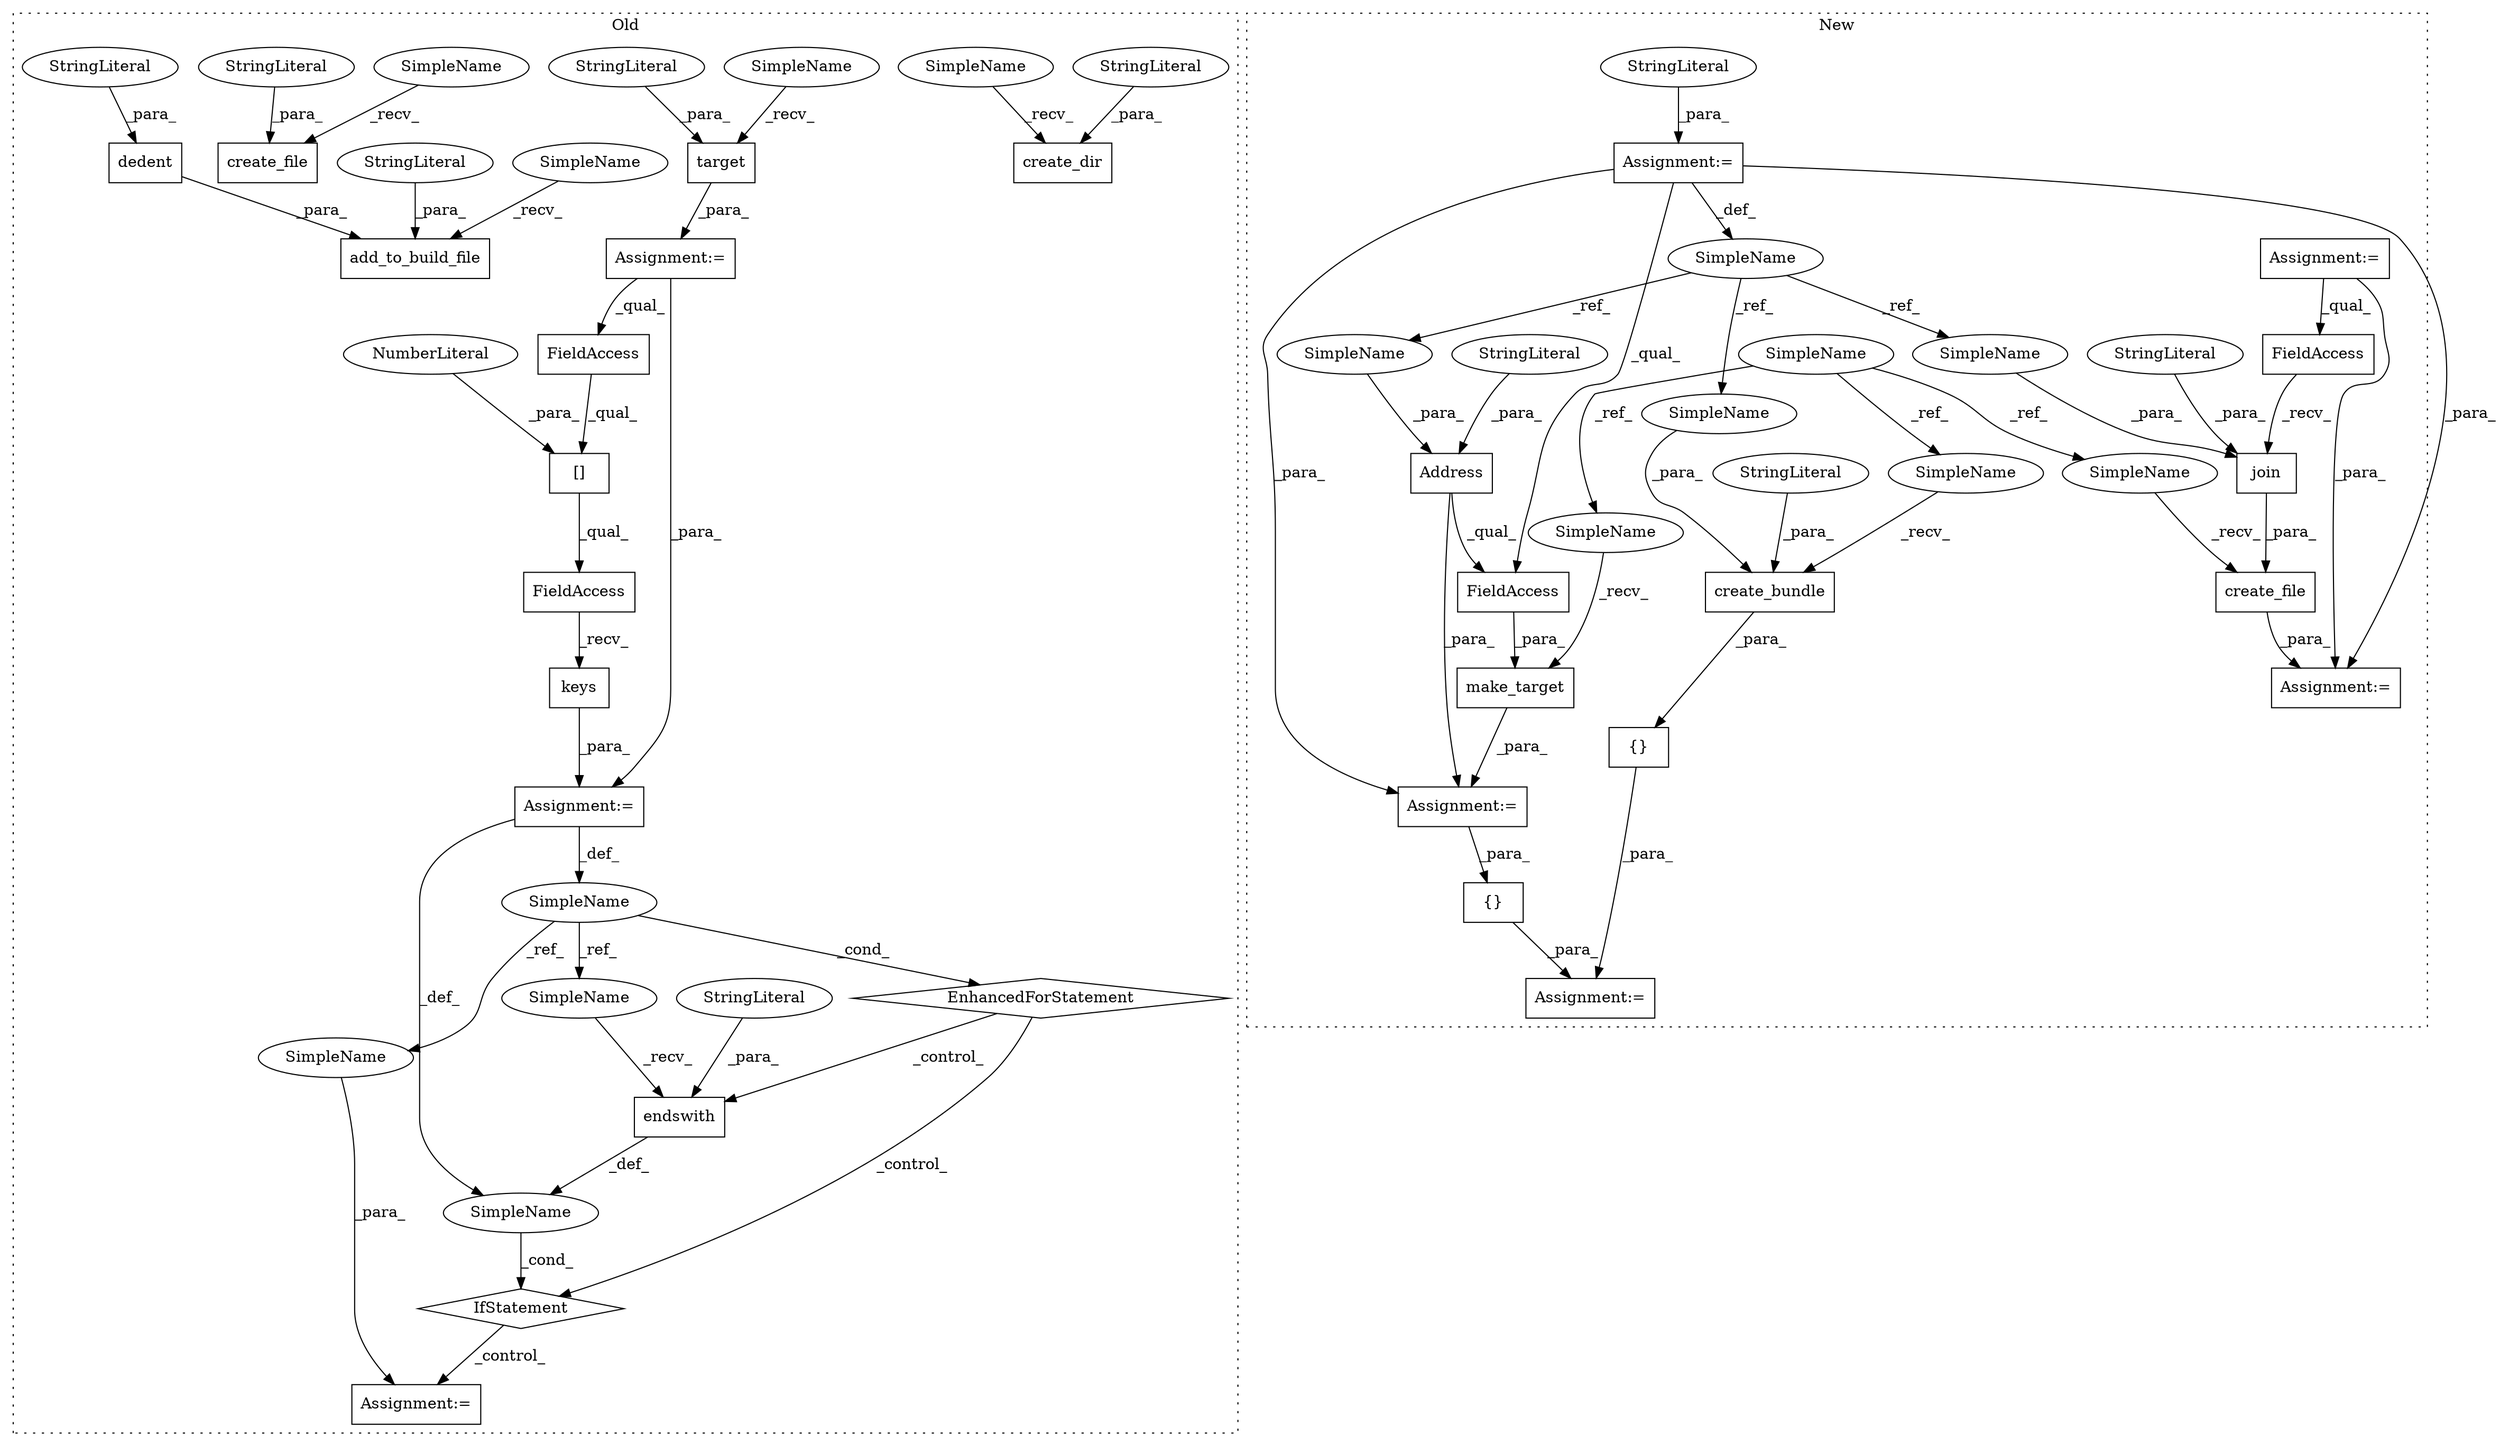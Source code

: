 digraph G {
subgraph cluster0 {
1 [label="endswith" a="32" s="13198,13249" l="9,1" shape="box"];
3 [label="keys" a="32" s="13176" l="6" shape="box"];
4 [label="FieldAccess" a="22" s="13152" l="23" shape="box"];
5 [label="[]" a="2" s="13152,13166" l="13,1" shape="box"];
6 [label="NumberLiteral" a="34" s="13165" l="1" shape="ellipse"];
7 [label="FieldAccess" a="22" s="13152" l="12" shape="box"];
8 [label="EnhancedForStatement" a="70" s="13091,13182" l="53,2" shape="diamond"];
9 [label="IfStatement" a="25" s="13192,13250" l="4,2" shape="diamond"];
10 [label="SimpleName" a="42" s="" l="" shape="ellipse"];
11 [label="Assignment:=" a="7" s="13274" l="1" shape="box"];
12 [label="SimpleName" a="42" s="13148" l="1" shape="ellipse"];
16 [label="Assignment:=" a="7" s="13091,13182" l="53,2" shape="box"];
19 [label="StringLiteral" a="45" s="13207" l="42" shape="ellipse"];
30 [label="target" a="32" s="13001,13040" l="7,1" shape="box"];
32 [label="create_dir" a="32" s="12315,12365" l="11,1" shape="box"];
33 [label="StringLiteral" a="45" s="12326" l="39" shape="ellipse"];
34 [label="StringLiteral" a="45" s="13008" l="32" shape="ellipse"];
35 [label="create_file" a="32" s="12377,12444" l="12,1" shape="box"];
36 [label="StringLiteral" a="45" s="12389" l="55" shape="ellipse"];
39 [label="add_to_build_file" a="32" s="12456,12562" l="18,1" shape="box"];
40 [label="dedent" a="32" s="12513,12561" l="7,1" shape="box"];
41 [label="StringLiteral" a="45" s="12520" l="41" shape="ellipse"];
42 [label="StringLiteral" a="45" s="12474" l="38" shape="ellipse"];
44 [label="Assignment:=" a="7" s="12995" l="1" shape="box"];
51 [label="SimpleName" a="42" s="12310" l="4" shape="ellipse"];
52 [label="SimpleName" a="42" s="12996" l="4" shape="ellipse"];
53 [label="SimpleName" a="42" s="12372" l="4" shape="ellipse"];
54 [label="SimpleName" a="42" s="12451" l="4" shape="ellipse"];
55 [label="SimpleName" a="42" s="13196" l="1" shape="ellipse"];
56 [label="SimpleName" a="42" s="13275" l="1" shape="ellipse"];
label = "Old";
style="dotted";
}
subgraph cluster1 {
2 [label="create_file" a="32" s="8732,8792" l="12,1" shape="box"];
13 [label="join" a="32" s="8752,8791" l="5,1" shape="box"];
14 [label="FieldAccess" a="22" s="8744" l="7" shape="box"];
15 [label="StringLiteral" a="45" s="8767" l="24" shape="ellipse"];
17 [label="Assignment:=" a="7" s="8726" l="1" shape="box"];
18 [label="Assignment:=" a="7" s="8551" l="2" shape="box"];
20 [label="SimpleName" a="42" s="8667" l="9" shape="ellipse"];
21 [label="Address" a="32" s="8907,8933" l="8,1" shape="box"];
22 [label="{}" a="4" s="9447,9454" l="1,1" shape="box"];
23 [label="StringLiteral" a="45" s="8925" l="8" shape="ellipse"];
24 [label="make_target" a="32" s="8895,8949" l="12,1" shape="box"];
25 [label="FieldAccess" a="22" s="8907" l="32" shape="box"];
26 [label="Assignment:=" a="7" s="8676" l="1" shape="box"];
27 [label="StringLiteral" a="45" s="8677" l="32" shape="ellipse"];
28 [label="Assignment:=" a="7" s="8889" l="1" shape="box"];
29 [label="{}" a="4" s="9465,9529" l="1,1" shape="box"];
31 [label="SimpleName" a="42" s="8533" l="4" shape="ellipse"];
37 [label="create_bundle" a="32" s="9471,9528" l="14,1" shape="box"];
38 [label="StringLiteral" a="45" s="9504" l="24" shape="ellipse"];
43 [label="Assignment:=" a="7" s="9382" l="1" shape="box"];
45 [label="SimpleName" a="42" s="8757" l="9" shape="ellipse"];
46 [label="SimpleName" a="42" s="9485" l="9" shape="ellipse"];
47 [label="SimpleName" a="42" s="8915" l="9" shape="ellipse"];
48 [label="SimpleName" a="42" s="9466" l="4" shape="ellipse"];
49 [label="SimpleName" a="42" s="8890" l="4" shape="ellipse"];
50 [label="SimpleName" a="42" s="8727" l="4" shape="ellipse"];
label = "New";
style="dotted";
}
1 -> 10 [label="_def_"];
2 -> 17 [label="_para_"];
3 -> 16 [label="_para_"];
4 -> 3 [label="_recv_"];
5 -> 4 [label="_qual_"];
6 -> 5 [label="_para_"];
7 -> 5 [label="_qual_"];
8 -> 9 [label="_control_"];
8 -> 1 [label="_control_"];
9 -> 11 [label="_control_"];
10 -> 9 [label="_cond_"];
12 -> 55 [label="_ref_"];
12 -> 8 [label="_cond_"];
12 -> 56 [label="_ref_"];
13 -> 2 [label="_para_"];
14 -> 13 [label="_recv_"];
15 -> 13 [label="_para_"];
16 -> 12 [label="_def_"];
16 -> 10 [label="_def_"];
18 -> 17 [label="_para_"];
18 -> 14 [label="_qual_"];
19 -> 1 [label="_para_"];
20 -> 45 [label="_ref_"];
20 -> 47 [label="_ref_"];
20 -> 46 [label="_ref_"];
21 -> 28 [label="_para_"];
21 -> 25 [label="_qual_"];
22 -> 43 [label="_para_"];
23 -> 21 [label="_para_"];
24 -> 28 [label="_para_"];
25 -> 24 [label="_para_"];
26 -> 17 [label="_para_"];
26 -> 25 [label="_qual_"];
26 -> 20 [label="_def_"];
26 -> 28 [label="_para_"];
27 -> 26 [label="_para_"];
28 -> 22 [label="_para_"];
29 -> 43 [label="_para_"];
30 -> 44 [label="_para_"];
31 -> 48 [label="_ref_"];
31 -> 50 [label="_ref_"];
31 -> 49 [label="_ref_"];
33 -> 32 [label="_para_"];
34 -> 30 [label="_para_"];
36 -> 35 [label="_para_"];
37 -> 29 [label="_para_"];
38 -> 37 [label="_para_"];
40 -> 39 [label="_para_"];
41 -> 40 [label="_para_"];
42 -> 39 [label="_para_"];
44 -> 16 [label="_para_"];
44 -> 7 [label="_qual_"];
45 -> 13 [label="_para_"];
46 -> 37 [label="_para_"];
47 -> 21 [label="_para_"];
48 -> 37 [label="_recv_"];
49 -> 24 [label="_recv_"];
50 -> 2 [label="_recv_"];
51 -> 32 [label="_recv_"];
52 -> 30 [label="_recv_"];
53 -> 35 [label="_recv_"];
54 -> 39 [label="_recv_"];
55 -> 1 [label="_recv_"];
56 -> 11 [label="_para_"];
}